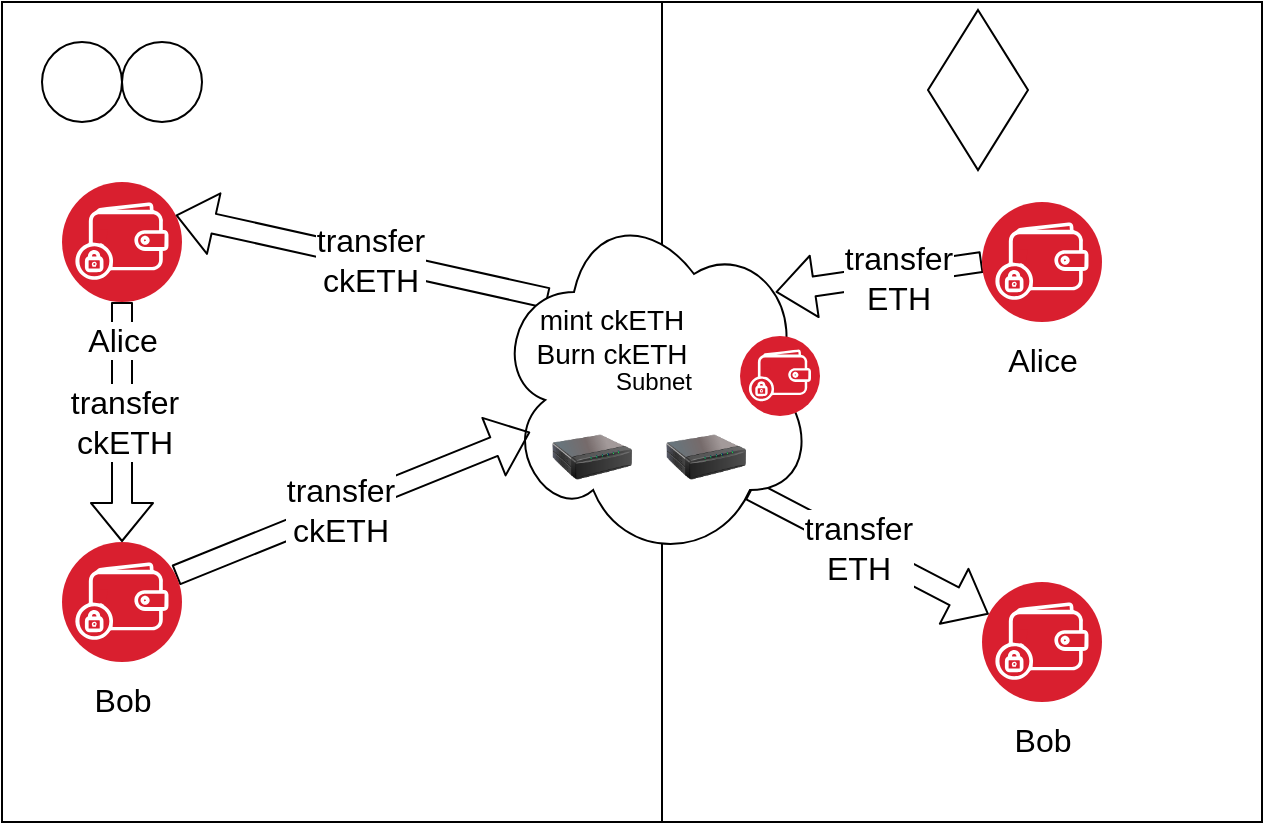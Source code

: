 <mxfile>
    <diagram id="Nxxmcc6tJqWGYB2NQ90n" name="ページ1">
        <mxGraphModel dx="832" dy="472" grid="1" gridSize="10" guides="1" tooltips="1" connect="1" arrows="1" fold="1" page="1" pageScale="1" pageWidth="827" pageHeight="1169" math="0" shadow="0">
            <root>
                <mxCell id="0"/>
                <mxCell id="1" parent="0"/>
                <mxCell id="14" value="" style="rounded=0;whiteSpace=wrap;html=1;labelBackgroundColor=none;fontColor=#000000;" parent="1" vertex="1">
                    <mxGeometry x="390" y="50" width="300" height="410" as="geometry"/>
                </mxCell>
                <mxCell id="12" value="" style="rounded=0;whiteSpace=wrap;html=1;labelBackgroundColor=none;fontColor=#000000;" parent="1" vertex="1">
                    <mxGeometry x="60" y="50" width="330" height="410" as="geometry"/>
                </mxCell>
                <mxCell id="2" value="" style="rhombus;whiteSpace=wrap;html=1;" parent="1" vertex="1">
                    <mxGeometry x="523" y="54" width="50" height="80" as="geometry"/>
                </mxCell>
                <mxCell id="3" value="" style="ellipse;whiteSpace=wrap;html=1;aspect=fixed;" parent="1" vertex="1">
                    <mxGeometry x="80" y="70" width="40" height="40" as="geometry"/>
                </mxCell>
                <mxCell id="4" value="" style="ellipse;whiteSpace=wrap;html=1;aspect=fixed;" parent="1" vertex="1">
                    <mxGeometry x="120" y="70" width="40" height="40" as="geometry"/>
                </mxCell>
                <mxCell id="26" style="edgeStyle=none;shape=flexArrow;html=1;exitX=0.5;exitY=1;exitDx=0;exitDy=0;entryX=0.5;entryY=0;entryDx=0;entryDy=0;fontColor=#000000;" parent="1" source="8" target="19" edge="1">
                    <mxGeometry relative="1" as="geometry"/>
                </mxCell>
                <mxCell id="27" value="&lt;font style=&quot;font-size: 16px;&quot;&gt;transfer&lt;br&gt;ckETH&lt;/font&gt;" style="edgeLabel;html=1;align=center;verticalAlign=middle;resizable=0;points=[];fontColor=#000000;" parent="26" vertex="1" connectable="0">
                    <mxGeometry x="-0.417" y="1" relative="1" as="geometry">
                        <mxPoint y="25" as="offset"/>
                    </mxGeometry>
                </mxCell>
                <mxCell id="8" value="&lt;font style=&quot;font-size: 16px;&quot; color=&quot;#000000&quot;&gt;Alice&lt;/font&gt;" style="aspect=fixed;perimeter=ellipsePerimeter;html=1;align=center;shadow=0;dashed=0;fontColor=#4277BB;labelBackgroundColor=#ffffff;fontSize=12;spacingTop=3;image;image=img/lib/ibm/blockchain/wallet.svg;" parent="1" vertex="1">
                    <mxGeometry x="90" y="140" width="60" height="60" as="geometry"/>
                </mxCell>
                <mxCell id="23" style="edgeStyle=none;shape=flexArrow;html=1;entryX=1;entryY=0.25;entryDx=0;entryDy=0;fontColor=#000000;exitX=0.169;exitY=0.267;exitDx=0;exitDy=0;exitPerimeter=0;" parent="1" source="15" target="8" edge="1">
                    <mxGeometry relative="1" as="geometry">
                        <mxPoint x="340" y="220" as="sourcePoint"/>
                    </mxGeometry>
                </mxCell>
                <mxCell id="24" value="&lt;font style=&quot;font-size: 16px;&quot;&gt;transfer&lt;br&gt;ckETH&lt;/font&gt;" style="edgeLabel;html=1;align=center;verticalAlign=middle;resizable=0;points=[];fontColor=#000000;" parent="23" vertex="1" connectable="0">
                    <mxGeometry x="0.371" y="-3" relative="1" as="geometry">
                        <mxPoint x="38" y="12" as="offset"/>
                    </mxGeometry>
                </mxCell>
                <mxCell id="28" style="edgeStyle=none;shape=flexArrow;html=1;exitX=0.8;exitY=0.8;exitDx=0;exitDy=0;exitPerimeter=0;fontColor=#000000;" parent="1" source="15" target="20" edge="1">
                    <mxGeometry relative="1" as="geometry"/>
                </mxCell>
                <mxCell id="29" value="&lt;font style=&quot;font-size: 16px;&quot;&gt;transfer&lt;br&gt;ETH&lt;/font&gt;" style="edgeLabel;html=1;align=center;verticalAlign=middle;resizable=0;points=[];fontColor=#000000;" parent="28" vertex="1" connectable="0">
                    <mxGeometry x="-0.448" y="-2" relative="1" as="geometry">
                        <mxPoint x="22" y="10" as="offset"/>
                    </mxGeometry>
                </mxCell>
                <mxCell id="15" value="Subnet" style="ellipse;shape=cloud;whiteSpace=wrap;html=1;labelBackgroundColor=none;fontColor=#000000;" parent="1" vertex="1">
                    <mxGeometry x="306" y="150" width="160" height="180" as="geometry"/>
                </mxCell>
                <mxCell id="16" value="" style="image;html=1;image=img/lib/clip_art/networking/Print_Server_128x128.png;labelBackgroundColor=none;fontColor=#000000;" parent="1" vertex="1">
                    <mxGeometry x="335" y="250" width="40" height="55" as="geometry"/>
                </mxCell>
                <mxCell id="17" value="" style="image;html=1;image=img/lib/clip_art/networking/Print_Server_128x128.png;labelBackgroundColor=none;fontColor=#000000;" parent="1" vertex="1">
                    <mxGeometry x="392" y="250" width="40" height="55" as="geometry"/>
                </mxCell>
                <mxCell id="21" style="edgeStyle=none;shape=flexArrow;html=1;exitX=0;exitY=0.5;exitDx=0;exitDy=0;fontColor=#000000;entryX=0.88;entryY=0.25;entryDx=0;entryDy=0;entryPerimeter=0;" parent="1" source="18" target="15" edge="1">
                    <mxGeometry relative="1" as="geometry"/>
                </mxCell>
                <mxCell id="22" value="&lt;font style=&quot;font-size: 16px;&quot;&gt;transfer&lt;br&gt;ETH&lt;/font&gt;" style="edgeLabel;html=1;align=center;verticalAlign=middle;resizable=0;points=[];fontColor=#000000;" parent="21" vertex="1" connectable="0">
                    <mxGeometry x="-0.324" y="6" relative="1" as="geometry">
                        <mxPoint x="-8" y="-3" as="offset"/>
                    </mxGeometry>
                </mxCell>
                <mxCell id="18" value="&lt;font style=&quot;font-size: 16px;&quot; color=&quot;#000000&quot;&gt;Alice&lt;/font&gt;" style="aspect=fixed;perimeter=ellipsePerimeter;html=1;align=center;shadow=0;dashed=0;fontColor=#4277BB;labelBackgroundColor=#ffffff;fontSize=12;spacingTop=3;image;image=img/lib/ibm/blockchain/wallet.svg;" parent="1" vertex="1">
                    <mxGeometry x="550" y="150" width="60" height="60" as="geometry"/>
                </mxCell>
                <mxCell id="34" style="edgeStyle=none;shape=flexArrow;html=1;exitX=1;exitY=0.25;exitDx=0;exitDy=0;fontColor=#000000;entryX=0.113;entryY=0.639;entryDx=0;entryDy=0;entryPerimeter=0;" parent="1" source="19" target="15" edge="1">
                    <mxGeometry relative="1" as="geometry"/>
                </mxCell>
                <mxCell id="35" value="&lt;font style=&quot;font-size: 16px;&quot;&gt;transfer&lt;br&gt;ckETH&lt;/font&gt;" style="edgeLabel;html=1;align=center;verticalAlign=middle;resizable=0;points=[];fontColor=#000000;" parent="34" vertex="1" connectable="0">
                    <mxGeometry x="0.345" relative="1" as="geometry">
                        <mxPoint x="-37" y="15" as="offset"/>
                    </mxGeometry>
                </mxCell>
                <mxCell id="19" value="&lt;font color=&quot;#000000&quot;&gt;&lt;font style=&quot;font-size: 16px;&quot;&gt;Bob&lt;/font&gt;&lt;br&gt;&lt;/font&gt;" style="aspect=fixed;perimeter=ellipsePerimeter;html=1;align=center;shadow=0;dashed=0;fontColor=#4277BB;labelBackgroundColor=#ffffff;fontSize=12;spacingTop=3;image;image=img/lib/ibm/blockchain/wallet.svg;" parent="1" vertex="1">
                    <mxGeometry x="90" y="320" width="60" height="60" as="geometry"/>
                </mxCell>
                <mxCell id="20" value="&lt;font color=&quot;#000000&quot;&gt;&lt;font style=&quot;font-size: 16px;&quot;&gt;Bob&lt;/font&gt;&lt;br&gt;&lt;/font&gt;" style="aspect=fixed;perimeter=ellipsePerimeter;html=1;align=center;shadow=0;dashed=0;fontColor=#4277BB;labelBackgroundColor=#ffffff;fontSize=12;spacingTop=3;image;image=img/lib/ibm/blockchain/wallet.svg;" parent="1" vertex="1">
                    <mxGeometry x="550" y="340" width="60" height="60" as="geometry"/>
                </mxCell>
                <mxCell id="36" value="&lt;font style=&quot;font-size: 14px;&quot;&gt;mint ckETH&lt;br&gt;Burn ckETH&lt;/font&gt;" style="text;strokeColor=none;align=center;fillColor=none;html=1;verticalAlign=middle;whiteSpace=wrap;rounded=0;labelBackgroundColor=none;fontColor=#000000;" parent="1" vertex="1">
                    <mxGeometry x="326" y="202" width="78" height="30" as="geometry"/>
                </mxCell>
                <mxCell id="37" value="" style="aspect=fixed;perimeter=ellipsePerimeter;html=1;align=center;shadow=0;dashed=0;fontColor=#4277BB;labelBackgroundColor=#ffffff;fontSize=12;spacingTop=3;image;image=img/lib/ibm/blockchain/wallet.svg;" parent="1" vertex="1">
                    <mxGeometry x="429" y="217" width="40" height="40" as="geometry"/>
                </mxCell>
            </root>
        </mxGraphModel>
    </diagram>
</mxfile>
